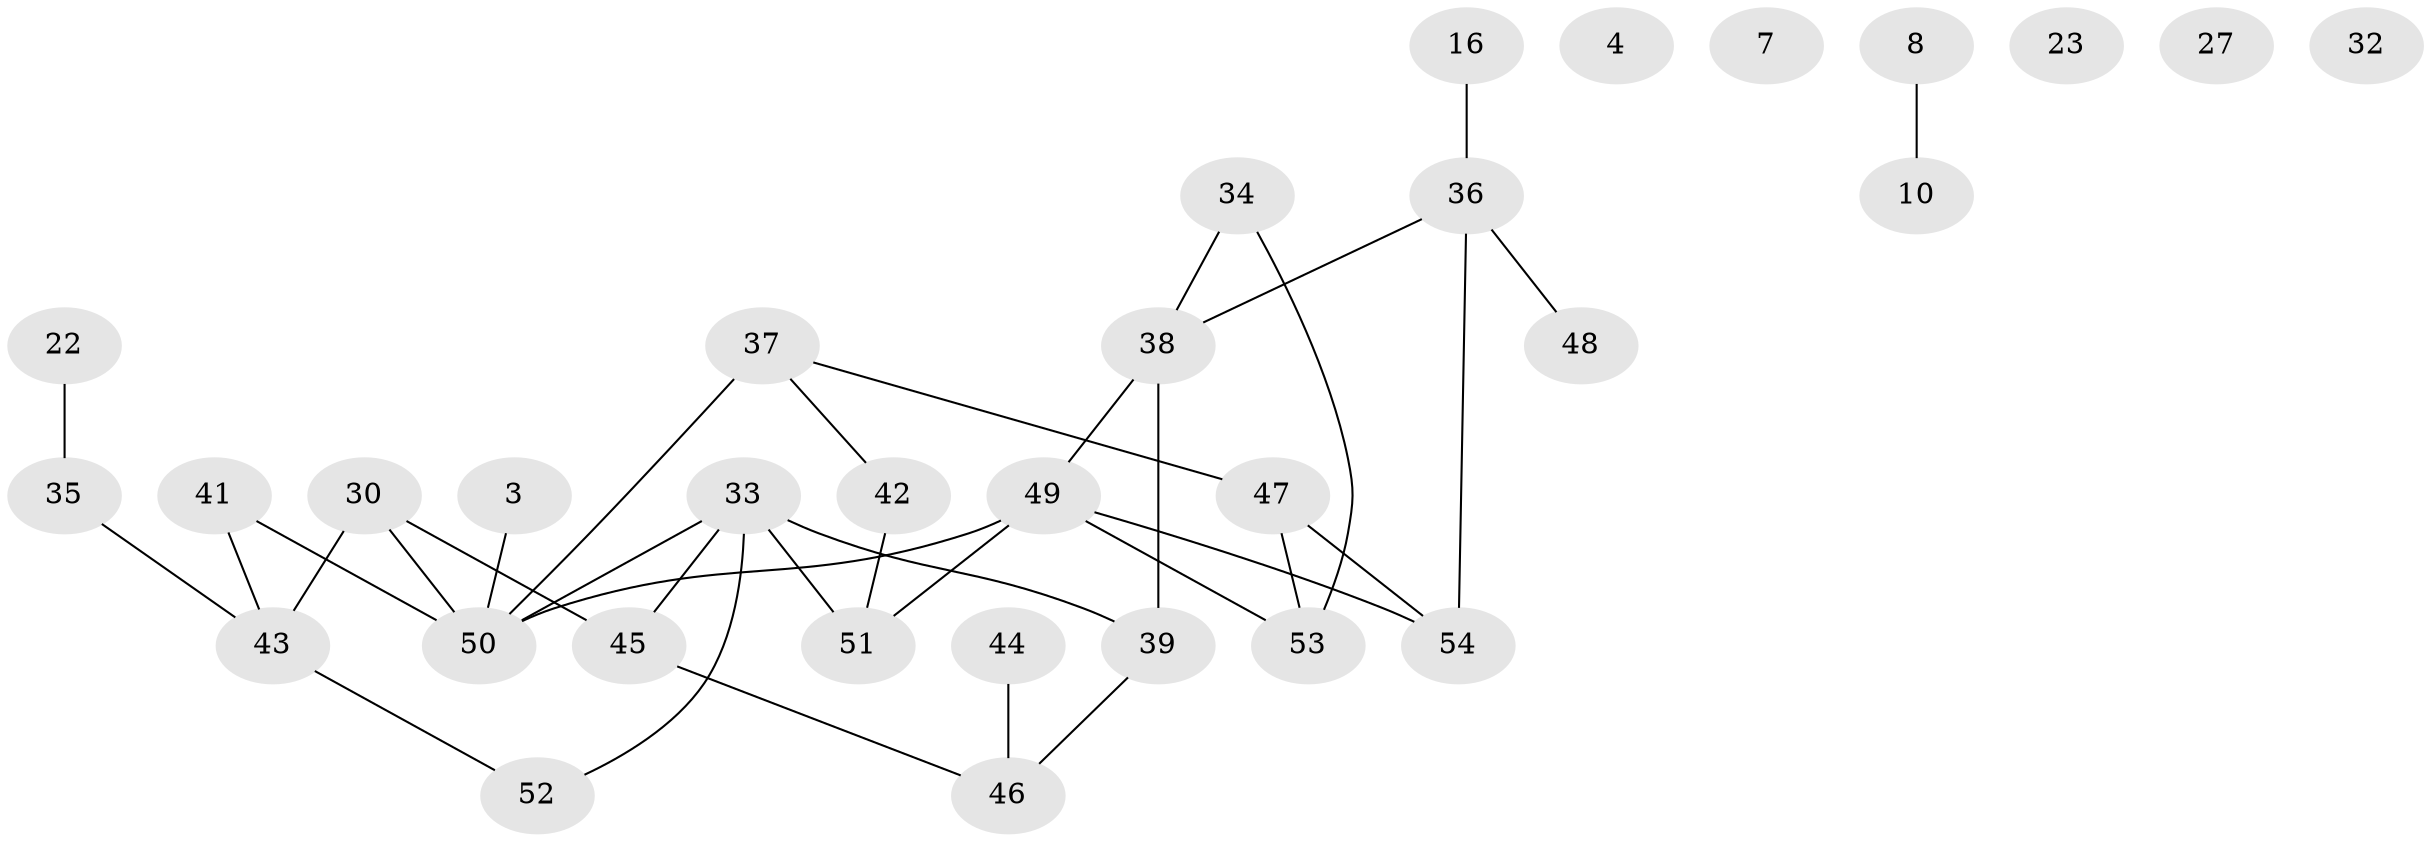 // original degree distribution, {2: 0.2777777777777778, 3: 0.3148148148148148, 1: 0.18518518518518517, 0: 0.09259259259259259, 5: 0.05555555555555555, 4: 0.07407407407407407}
// Generated by graph-tools (version 1.1) at 2025/43/03/04/25 21:43:43]
// undirected, 32 vertices, 36 edges
graph export_dot {
graph [start="1"]
  node [color=gray90,style=filled];
  3;
  4;
  7;
  8;
  10;
  16;
  22;
  23;
  27;
  30;
  32;
  33 [super="+2"];
  34 [super="+25+26+29"];
  35;
  36;
  37;
  38;
  39 [super="+24+28"];
  41;
  42;
  43 [super="+17+18"];
  44;
  45 [super="+13"];
  46;
  47 [super="+19"];
  48;
  49 [super="+6+20"];
  50 [super="+21+40"];
  51 [super="+31"];
  52;
  53 [super="+14"];
  54;
  3 -- 50;
  8 -- 10;
  16 -- 36;
  22 -- 35;
  30 -- 45;
  30 -- 43;
  30 -- 50;
  33 -- 39;
  33 -- 52;
  33 -- 51;
  33 -- 45;
  33 -- 50;
  34 -- 53;
  34 -- 38;
  35 -- 43;
  36 -- 38;
  36 -- 48;
  36 -- 54;
  37 -- 42;
  37 -- 47;
  37 -- 50 [weight=2];
  38 -- 49 [weight=2];
  38 -- 39;
  39 -- 46;
  41 -- 43;
  41 -- 50 [weight=2];
  42 -- 51;
  43 -- 52;
  44 -- 46;
  45 -- 46;
  47 -- 54;
  47 -- 53;
  49 -- 53;
  49 -- 54;
  49 -- 50;
  49 -- 51;
}
